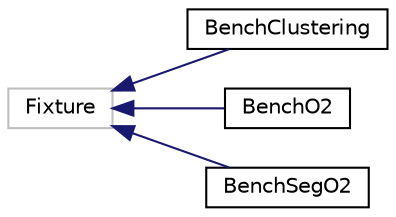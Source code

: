 digraph "Graphical Class Hierarchy"
{
 // INTERACTIVE_SVG=YES
  bgcolor="transparent";
  edge [fontname="Helvetica",fontsize="10",labelfontname="Helvetica",labelfontsize="10"];
  node [fontname="Helvetica",fontsize="10",shape=record];
  rankdir="LR";
  Node1587 [label="Fixture",height=0.2,width=0.4,color="grey75"];
  Node1587 -> Node0 [dir="back",color="midnightblue",fontsize="10",style="solid",fontname="Helvetica"];
  Node0 [label="BenchClustering",height=0.2,width=0.4,color="black",URL="$d7/d88/classBenchClustering.html"];
  Node1587 -> Node1589 [dir="back",color="midnightblue",fontsize="10",style="solid",fontname="Helvetica"];
  Node1589 [label="BenchO2",height=0.2,width=0.4,color="black",URL="$d9/db2/classBenchO2.html"];
  Node1587 -> Node1590 [dir="back",color="midnightblue",fontsize="10",style="solid",fontname="Helvetica"];
  Node1590 [label="BenchSegO2",height=0.2,width=0.4,color="black",URL="$dd/d80/classBenchSegO2.html"];
}

